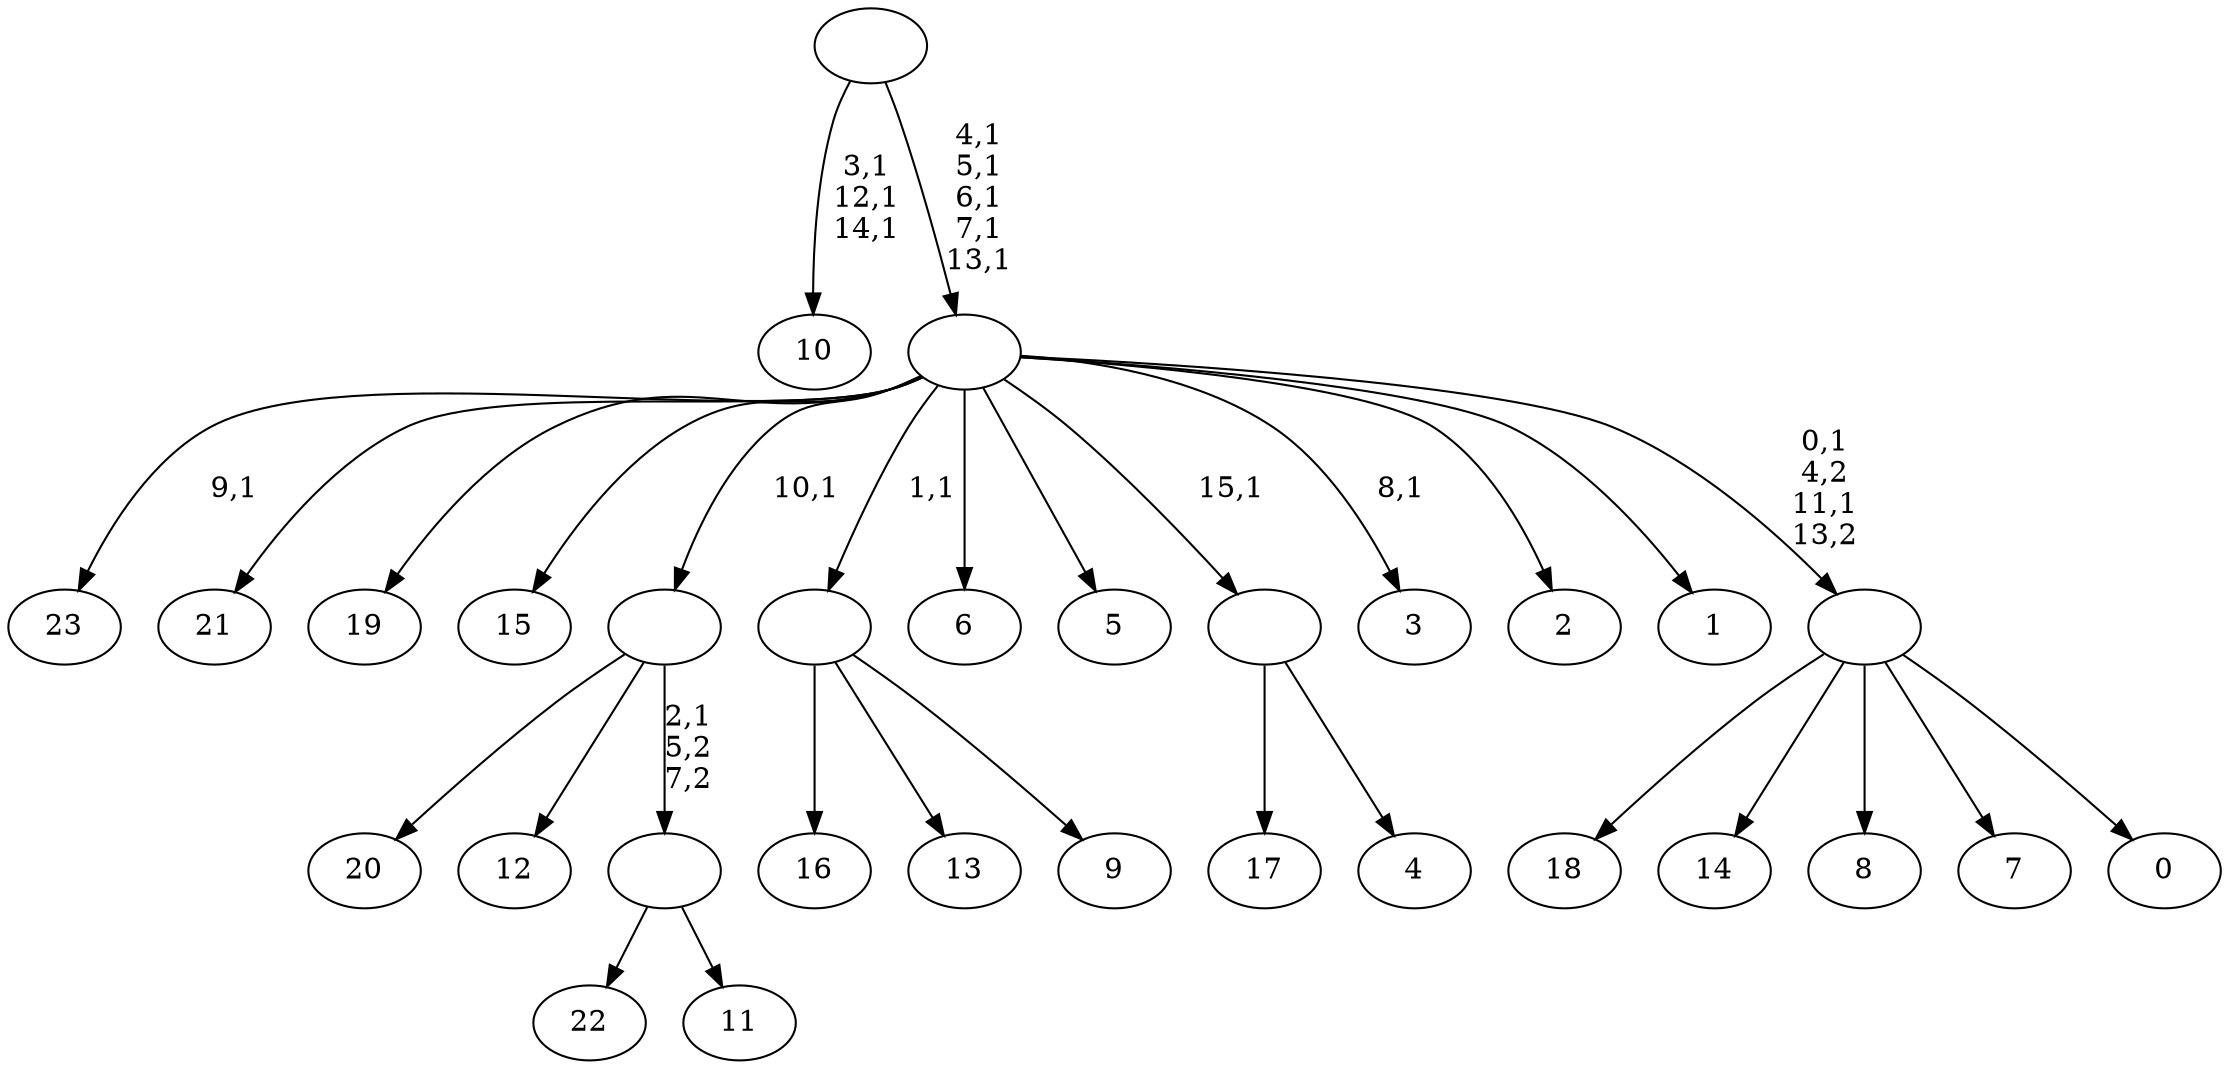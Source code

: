 digraph T {
	40 [label="23"]
	38 [label="22"]
	37 [label="21"]
	36 [label="20"]
	35 [label="19"]
	34 [label="18"]
	33 [label="17"]
	32 [label="16"]
	31 [label="15"]
	30 [label="14"]
	29 [label="13"]
	28 [label="12"]
	27 [label="11"]
	26 [label=""]
	25 [label=""]
	24 [label="10"]
	20 [label="9"]
	19 [label=""]
	18 [label="8"]
	17 [label="7"]
	16 [label="6"]
	15 [label="5"]
	14 [label="4"]
	13 [label=""]
	12 [label="3"]
	10 [label="2"]
	9 [label="1"]
	8 [label="0"]
	7 [label=""]
	5 [label=""]
	0 [label=""]
	26 -> 38 [label=""]
	26 -> 27 [label=""]
	25 -> 36 [label=""]
	25 -> 28 [label=""]
	25 -> 26 [label="2,1\n5,2\n7,2"]
	19 -> 32 [label=""]
	19 -> 29 [label=""]
	19 -> 20 [label=""]
	13 -> 33 [label=""]
	13 -> 14 [label=""]
	7 -> 34 [label=""]
	7 -> 30 [label=""]
	7 -> 18 [label=""]
	7 -> 17 [label=""]
	7 -> 8 [label=""]
	5 -> 7 [label="0,1\n4,2\n11,1\n13,2"]
	5 -> 12 [label="8,1"]
	5 -> 40 [label="9,1"]
	5 -> 37 [label=""]
	5 -> 35 [label=""]
	5 -> 31 [label=""]
	5 -> 25 [label="10,1"]
	5 -> 19 [label="1,1"]
	5 -> 16 [label=""]
	5 -> 15 [label=""]
	5 -> 13 [label="15,1"]
	5 -> 10 [label=""]
	5 -> 9 [label=""]
	0 -> 5 [label="4,1\n5,1\n6,1\n7,1\n13,1"]
	0 -> 24 [label="3,1\n12,1\n14,1"]
}
